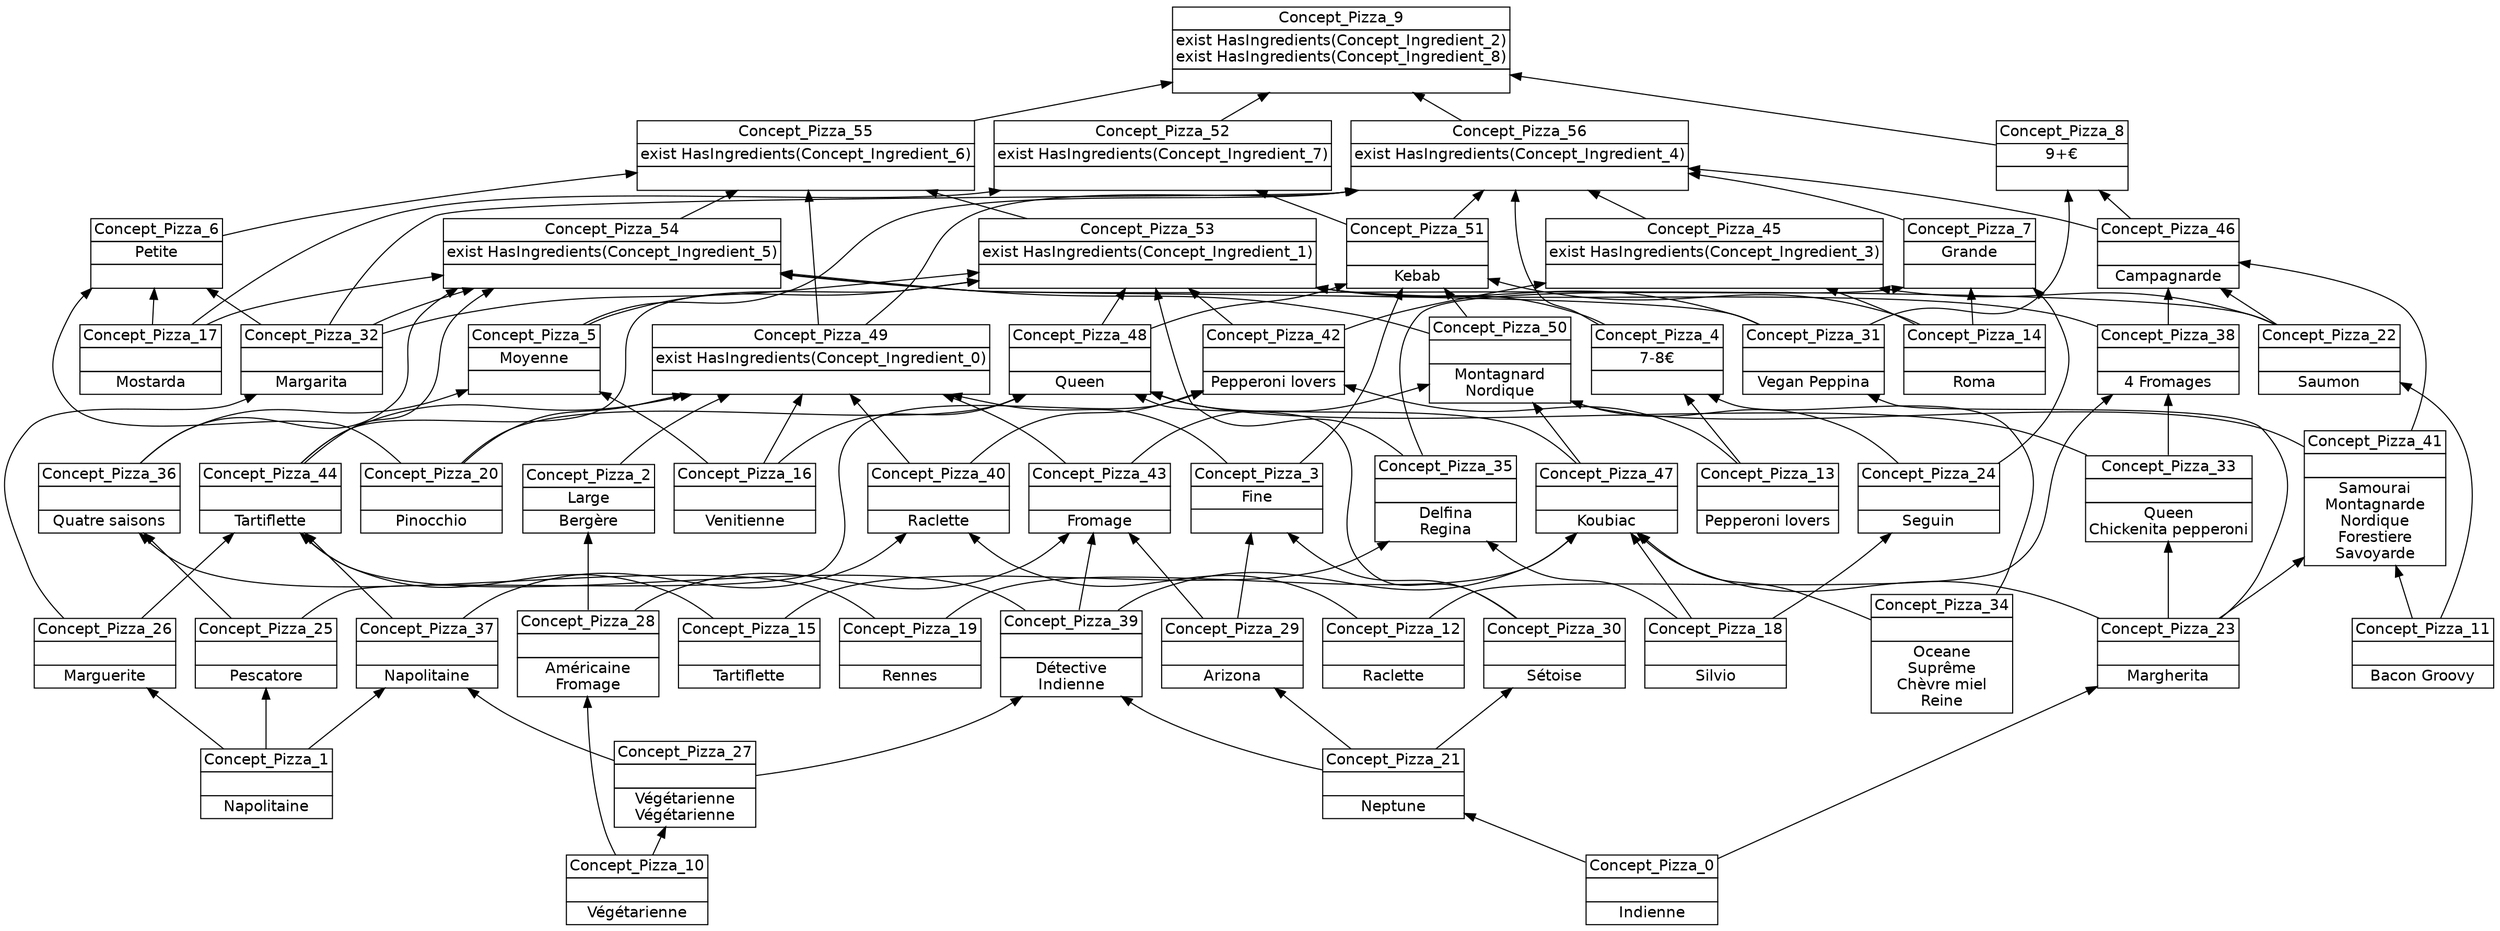 digraph G { 
	rankdir=BT;
	margin=0;
	node [margin="0.03,0.03",fontname="DejaVu Sans"];
	ranksep=0.3;
	nodesep=0.2;
//graph[label="name:Pizza,concept number:57,object number:56,attribute number:16"
26 [shape=none,label=<<table border="0" cellborder="1" cellspacing="0" port="p"><tr><td>Concept_Pizza_1</td></tr><tr><td><br/></td></tr><tr><td>Napolitaine<br/></td></tr></table>>];
30 [shape=none,label=<<table border="0" cellborder="1" cellspacing="0" port="p"><tr><td>Concept_Pizza_0</td></tr><tr><td><br/></td></tr><tr><td>Indienne<br/></td></tr></table>>];
34 [shape=none,label=<<table border="0" cellborder="1" cellspacing="0" port="p"><tr><td>Concept_Pizza_15</td></tr><tr><td><br/></td></tr><tr><td>Tartiflette<br/></td></tr></table>>];
38 [shape=none,label=<<table border="0" cellborder="1" cellspacing="0" port="p"><tr><td>Concept_Pizza_10</td></tr><tr><td><br/></td></tr><tr><td>Végétarienne<br/></td></tr></table>>];
44 [shape=none,label=<<table border="0" cellborder="1" cellspacing="0" port="p"><tr><td>Concept_Pizza_12</td></tr><tr><td><br/></td></tr><tr><td>Raclette<br/></td></tr></table>>];
46 [shape=none,label=<<table border="0" cellborder="1" cellspacing="0" port="p"><tr><td>Concept_Pizza_13</td></tr><tr><td><br/></td></tr><tr><td>Pepperoni lovers<br/></td></tr></table>>];
47 [shape=none,label=<<table border="0" cellborder="1" cellspacing="0" port="p"><tr><td>Concept_Pizza_14</td></tr><tr><td><br/></td></tr><tr><td>Roma<br/></td></tr></table>>];
76 [shape=none,label=<<table border="0" cellborder="1" cellspacing="0" port="p"><tr><td>Concept_Pizza_16</td></tr><tr><td><br/></td></tr><tr><td>Venitienne<br/></td></tr></table>>];
77 [shape=none,label=<<table border="0" cellborder="1" cellspacing="0" port="p"><tr><td>Concept_Pizza_11</td></tr><tr><td><br/></td></tr><tr><td>Bacon Groovy<br/></td></tr></table>>];
78 [shape=none,label=<<table border="0" cellborder="1" cellspacing="0" port="p"><tr><td>Concept_Pizza_18</td></tr><tr><td><br/></td></tr><tr><td>Silvio<br/></td></tr></table>>];
79 [shape=none,label=<<table border="0" cellborder="1" cellspacing="0" port="p"><tr><td>Concept_Pizza_20</td></tr><tr><td><br/></td></tr><tr><td>Pinocchio<br/></td></tr></table>>];
81 [shape=none,label=<<table border="0" cellborder="1" cellspacing="0" port="p"><tr><td>Concept_Pizza_17</td></tr><tr><td><br/></td></tr><tr><td>Mostarda<br/></td></tr></table>>];
82 [shape=none,label=<<table border="0" cellborder="1" cellspacing="0" port="p"><tr><td>Concept_Pizza_19</td></tr><tr><td><br/></td></tr><tr><td>Rennes<br/></td></tr></table>>];
45 [shape=none,label=<<table border="0" cellborder="1" cellspacing="0" port="p"><tr><td>Concept_Pizza_25</td></tr><tr><td><br/></td></tr><tr><td>Pescatore<br/></td></tr></table>>];
56 [shape=none,label=<<table border="0" cellborder="1" cellspacing="0" port="p"><tr><td>Concept_Pizza_26</td></tr><tr><td><br/></td></tr><tr><td>Marguerite<br/></td></tr></table>>];
57 [shape=none,label=<<table border="0" cellborder="1" cellspacing="0" port="p"><tr><td>Concept_Pizza_21</td></tr><tr><td><br/></td></tr><tr><td>Neptune<br/></td></tr></table>>];
58 [shape=none,label=<<table border="0" cellborder="1" cellspacing="0" port="p"><tr><td>Concept_Pizza_22</td></tr><tr><td><br/></td></tr><tr><td>Saumon<br/></td></tr></table>>];
67 [shape=none,label=<<table border="0" cellborder="1" cellspacing="0" port="p"><tr><td>Concept_Pizza_23</td></tr><tr><td><br/></td></tr><tr><td>Margherita<br/></td></tr></table>>];
80 [shape=none,label=<<table border="0" cellborder="1" cellspacing="0" port="p"><tr><td>Concept_Pizza_24</td></tr><tr><td><br/></td></tr><tr><td>Seguin<br/></td></tr></table>>];
37 [shape=none,label=<<table border="0" cellborder="1" cellspacing="0" port="p"><tr><td>Concept_Pizza_30</td></tr><tr><td><br/></td></tr><tr><td>Sétoise<br/></td></tr></table>>];
59 [shape=none,label=<<table border="0" cellborder="1" cellspacing="0" port="p"><tr><td>Concept_Pizza_29</td></tr><tr><td><br/></td></tr><tr><td>Arizona<br/></td></tr></table>>];
60 [shape=none,label=<<table border="0" cellborder="1" cellspacing="0" port="p"><tr><td>Concept_Pizza_28</td></tr><tr><td><br/></td></tr><tr><td>Américaine<br/>Fromage<br/></td></tr></table>>];
61 [shape=none,label=<<table border="0" cellborder="1" cellspacing="0" port="p"><tr><td>Concept_Pizza_32</td></tr><tr><td><br/></td></tr><tr><td>Margarita<br/></td></tr></table>>];
68 [shape=none,label=<<table border="0" cellborder="1" cellspacing="0" port="p"><tr><td>Concept_Pizza_31</td></tr><tr><td><br/></td></tr><tr><td>Vegan Peppina<br/></td></tr></table>>];
83 [shape=none,label=<<table border="0" cellborder="1" cellspacing="0" port="p"><tr><td>Concept_Pizza_27</td></tr><tr><td><br/></td></tr><tr><td>Végétarienne<br/>Végétarienne<br/></td></tr></table>>];
23 [shape=none,label=<<table border="0" cellborder="1" cellspacing="0" port="p"><tr><td>Concept_Pizza_3</td></tr><tr><td>Fine<br/></td></tr><tr><td><br/></td></tr></table>>];
24 [shape=none,label=<<table border="0" cellborder="1" cellspacing="0" port="p"><tr><td>Concept_Pizza_2</td></tr><tr><td>Large<br/></td></tr><tr><td>Bergère<br/></td></tr></table>>];
40 [shape=none,label=<<table border="0" cellborder="1" cellspacing="0" port="p"><tr><td>Concept_Pizza_35</td></tr><tr><td><br/></td></tr><tr><td>Delfina<br/>Regina<br/></td></tr></table>>];
64 [shape=none,label=<<table border="0" cellborder="1" cellspacing="0" port="p"><tr><td>Concept_Pizza_36</td></tr><tr><td><br/></td></tr><tr><td>Quatre saisons<br/></td></tr></table>>];
65 [shape=none,label=<<table border="0" cellborder="1" cellspacing="0" port="p"><tr><td>Concept_Pizza_34</td></tr><tr><td><br/></td></tr><tr><td>Oceane<br/>Suprême<br/>Chèvre miel<br/>Reine<br/></td></tr></table>>];
84 [shape=none,label=<<table border="0" cellborder="1" cellspacing="0" port="p"><tr><td>Concept_Pizza_33</td></tr><tr><td><br/></td></tr><tr><td>Queen<br/>Chickenita pepperoni<br/></td></tr></table>>];
25 [shape=none,label=<<table border="0" cellborder="1" cellspacing="0" port="p"><tr><td>Concept_Pizza_6</td></tr><tr><td>Petite<br/></td></tr><tr><td><br/></td></tr></table>>];
27 [shape=none,label=<<table border="0" cellborder="1" cellspacing="0" port="p"><tr><td>Concept_Pizza_5</td></tr><tr><td>Moyenne<br/></td></tr><tr><td><br/></td></tr></table>>];
29 [shape=none,label=<<table border="0" cellborder="1" cellspacing="0" port="p"><tr><td>Concept_Pizza_4</td></tr><tr><td>7-8€<br/></td></tr><tr><td><br/></td></tr></table>>];
69 [shape=none,label=<<table border="0" cellborder="1" cellspacing="0" port="p"><tr><td>Concept_Pizza_37</td></tr><tr><td><br/></td></tr><tr><td>Napolitaine<br/></td></tr></table>>];
28 [shape=none,label=<<table border="0" cellborder="1" cellspacing="0" port="p"><tr><td>Concept_Pizza_7</td></tr><tr><td>Grande<br/></td></tr><tr><td><br/></td></tr></table>>];
52 [shape=none,label=<<table border="0" cellborder="1" cellspacing="0" port="p"><tr><td>Concept_Pizza_38</td></tr><tr><td><br/></td></tr><tr><td>4 Fromages<br/></td></tr></table>>];
49 [shape=none,label=<<table border="0" cellborder="1" cellspacing="0" port="p"><tr><td>Concept_Pizza_40</td></tr><tr><td><br/></td></tr><tr><td>Raclette<br/></td></tr></table>>];
86 [shape=none,label=<<table border="0" cellborder="1" cellspacing="0" port="p"><tr><td>Concept_Pizza_39</td></tr><tr><td><br/></td></tr><tr><td>Détective<br/>Indienne<br/></td></tr></table>>];
85 [shape=none,label=<<table border="0" cellborder="1" cellspacing="0" port="p"><tr><td>Concept_Pizza_41</td></tr><tr><td><br/></td></tr><tr><td>Samourai<br/>Montagnarde<br/>Nordique<br/>Forestiere<br/>Savoyarde<br/></td></tr></table>>];
50 [shape=none,label=<<table border="0" cellborder="1" cellspacing="0" port="p"><tr><td>Concept_Pizza_42</td></tr><tr><td><br/></td></tr><tr><td>Pepperoni lovers<br/></td></tr></table>>];
87 [shape=none,label=<<table border="0" cellborder="1" cellspacing="0" port="p"><tr><td>Concept_Pizza_43</td></tr><tr><td><br/></td></tr><tr><td>Fromage<br/></td></tr></table>>];
71 [shape=none,label=<<table border="0" cellborder="1" cellspacing="0" port="p"><tr><td>Concept_Pizza_44</td></tr><tr><td><br/></td></tr><tr><td>Tartiflette<br/></td></tr></table>>];
51 [shape=none,label=<<table border="0" cellborder="1" cellspacing="0" port="p"><tr><td>Concept_Pizza_45</td></tr><tr><td>exist HasIngredients(Concept_Ingredient_3)<br/></td></tr><tr><td><br/></td></tr></table>>];
53 [shape=none,label=<<table border="0" cellborder="1" cellspacing="0" port="p"><tr><td>Concept_Pizza_46</td></tr><tr><td><br/></td></tr><tr><td>Campagnarde<br/></td></tr></table>>];
31 [shape=none,label=<<table border="0" cellborder="1" cellspacing="0" port="p"><tr><td>Concept_Pizza_8</td></tr><tr><td>9+€<br/></td></tr><tr><td><br/></td></tr></table>>];
88 [shape=none,label=<<table border="0" cellborder="1" cellspacing="0" port="p"><tr><td>Concept_Pizza_47</td></tr><tr><td><br/></td></tr><tr><td>Koubiac<br/></td></tr></table>>];
89 [shape=none,label=<<table border="0" cellborder="1" cellspacing="0" port="p"><tr><td>Concept_Pizza_48</td></tr><tr><td><br/></td></tr><tr><td>Queen<br/></td></tr></table>>];
36 [shape=none,label=<<table border="0" cellborder="1" cellspacing="0" port="p"><tr><td>Concept_Pizza_49</td></tr><tr><td>exist HasIngredients(Concept_Ingredient_0)<br/></td></tr><tr><td><br/></td></tr></table>>];
90 [shape=none,label=<<table border="0" cellborder="1" cellspacing="0" port="p"><tr><td>Concept_Pizza_50</td></tr><tr><td><br/></td></tr><tr><td>Montagnard<br/>Nordique<br/></td></tr></table>>];
91 [shape=none,label=<<table border="0" cellborder="1" cellspacing="0" port="p"><tr><td>Concept_Pizza_51</td></tr><tr><td><br/></td></tr><tr><td>Kebab<br/></td></tr></table>>];
43 [shape=none,label=<<table border="0" cellborder="1" cellspacing="0" port="p"><tr><td>Concept_Pizza_53</td></tr><tr><td>exist HasIngredients(Concept_Ingredient_1)<br/></td></tr><tr><td><br/></td></tr></table>>];
92 [shape=none,label=<<table border="0" cellborder="1" cellspacing="0" port="p"><tr><td>Concept_Pizza_52</td></tr><tr><td>exist HasIngredients(Concept_Ingredient_7)<br/></td></tr><tr><td><br/></td></tr></table>>];
75 [shape=none,label=<<table border="0" cellborder="1" cellspacing="0" port="p"><tr><td>Concept_Pizza_54</td></tr><tr><td>exist HasIngredients(Concept_Ingredient_5)<br/></td></tr><tr><td><br/></td></tr></table>>];
93 [shape=none,label=<<table border="0" cellborder="1" cellspacing="0" port="p"><tr><td>Concept_Pizza_55</td></tr><tr><td>exist HasIngredients(Concept_Ingredient_6)<br/></td></tr><tr><td><br/></td></tr></table>>];
55 [shape=none,label=<<table border="0" cellborder="1" cellspacing="0" port="p"><tr><td>Concept_Pizza_56</td></tr><tr><td>exist HasIngredients(Concept_Ingredient_4)<br/></td></tr><tr><td><br/></td></tr></table>>];
22 [shape=none,label=<<table border="0" cellborder="1" cellspacing="0" port="p"><tr><td>Concept_Pizza_9</td></tr><tr><td>exist HasIngredients(Concept_Ingredient_2)<br/>exist HasIngredients(Concept_Ingredient_8)<br/></td></tr><tr><td><br/></td></tr></table>>];
	26:p -> 45:p
	26:p -> 56:p
	30:p -> 57:p
	77:p -> 58:p
	30:p -> 67:p
	78:p -> 80:p
	57:p -> 37:p
	57:p -> 59:p
	38:p -> 60:p
	56:p -> 61:p
	67:p -> 68:p
	38:p -> 83:p
	37:p -> 23:p
	59:p -> 23:p
	60:p -> 24:p
	34:p -> 40:p
	78:p -> 40:p
	45:p -> 64:p
	82:p -> 64:p
	67:p -> 84:p
	79:p -> 25:p
	61:p -> 25:p
	81:p -> 25:p
	64:p -> 27:p
	76:p -> 27:p
	65:p -> 29:p
	46:p -> 29:p
	26:p -> 69:p
	83:p -> 69:p
	40:p -> 28:p
	47:p -> 28:p
	80:p -> 28:p
	84:p -> 52:p
	44:p -> 52:p
	44:p -> 49:p
	69:p -> 49:p
	83:p -> 86:p
	57:p -> 86:p
	77:p -> 85:p
	67:p -> 85:p
	49:p -> 50:p
	46:p -> 50:p
	45:p -> 50:p
	60:p -> 87:p
	86:p -> 87:p
	59:p -> 87:p
	34:p -> 71:p
	69:p -> 71:p
	86:p -> 71:p
	56:p -> 71:p
	58:p -> 51:p
	47:p -> 51:p
	50:p -> 51:p
	52:p -> 53:p
	58:p -> 53:p
	85:p -> 53:p
	53:p -> 31:p
	68:p -> 31:p
	65:p -> 88:p
	78:p -> 88:p
	86:p -> 88:p
	82:p -> 88:p
	67:p -> 88:p
	88:p -> 89:p
	76:p -> 89:p
	79:p -> 89:p
	84:p -> 89:p
	37:p -> 89:p
	49:p -> 36:p
	76:p -> 36:p
	79:p -> 36:p
	23:p -> 36:p
	87:p -> 36:p
	24:p -> 36:p
	71:p -> 36:p
	87:p -> 90:p
	88:p -> 90:p
	80:p -> 90:p
	85:p -> 90:p
	90:p -> 91:p
	47:p -> 91:p
	23:p -> 91:p
	89:p -> 91:p
	40:p -> 43:p
	29:p -> 43:p
	61:p -> 43:p
	27:p -> 43:p
	50:p -> 43:p
	89:p -> 43:p
	52:p -> 43:p
	71:p -> 43:p
	68:p -> 43:p
	91:p -> 92:p
	81:p -> 92:p
	81:p -> 75:p
	61:p -> 75:p
	90:p -> 75:p
	58:p -> 75:p
	71:p -> 75:p
	68:p -> 75:p
	64:p -> 75:p
	75:p -> 93:p
	43:p -> 93:p
	36:p -> 93:p
	25:p -> 93:p
	53:p -> 55:p
	29:p -> 55:p
	61:p -> 55:p
	27:p -> 55:p
	28:p -> 55:p
	91:p -> 55:p
	51:p -> 55:p
	36:p -> 55:p
	93:p -> 22:p
	92:p -> 22:p
	31:p -> 22:p
	55:p -> 22:p
}